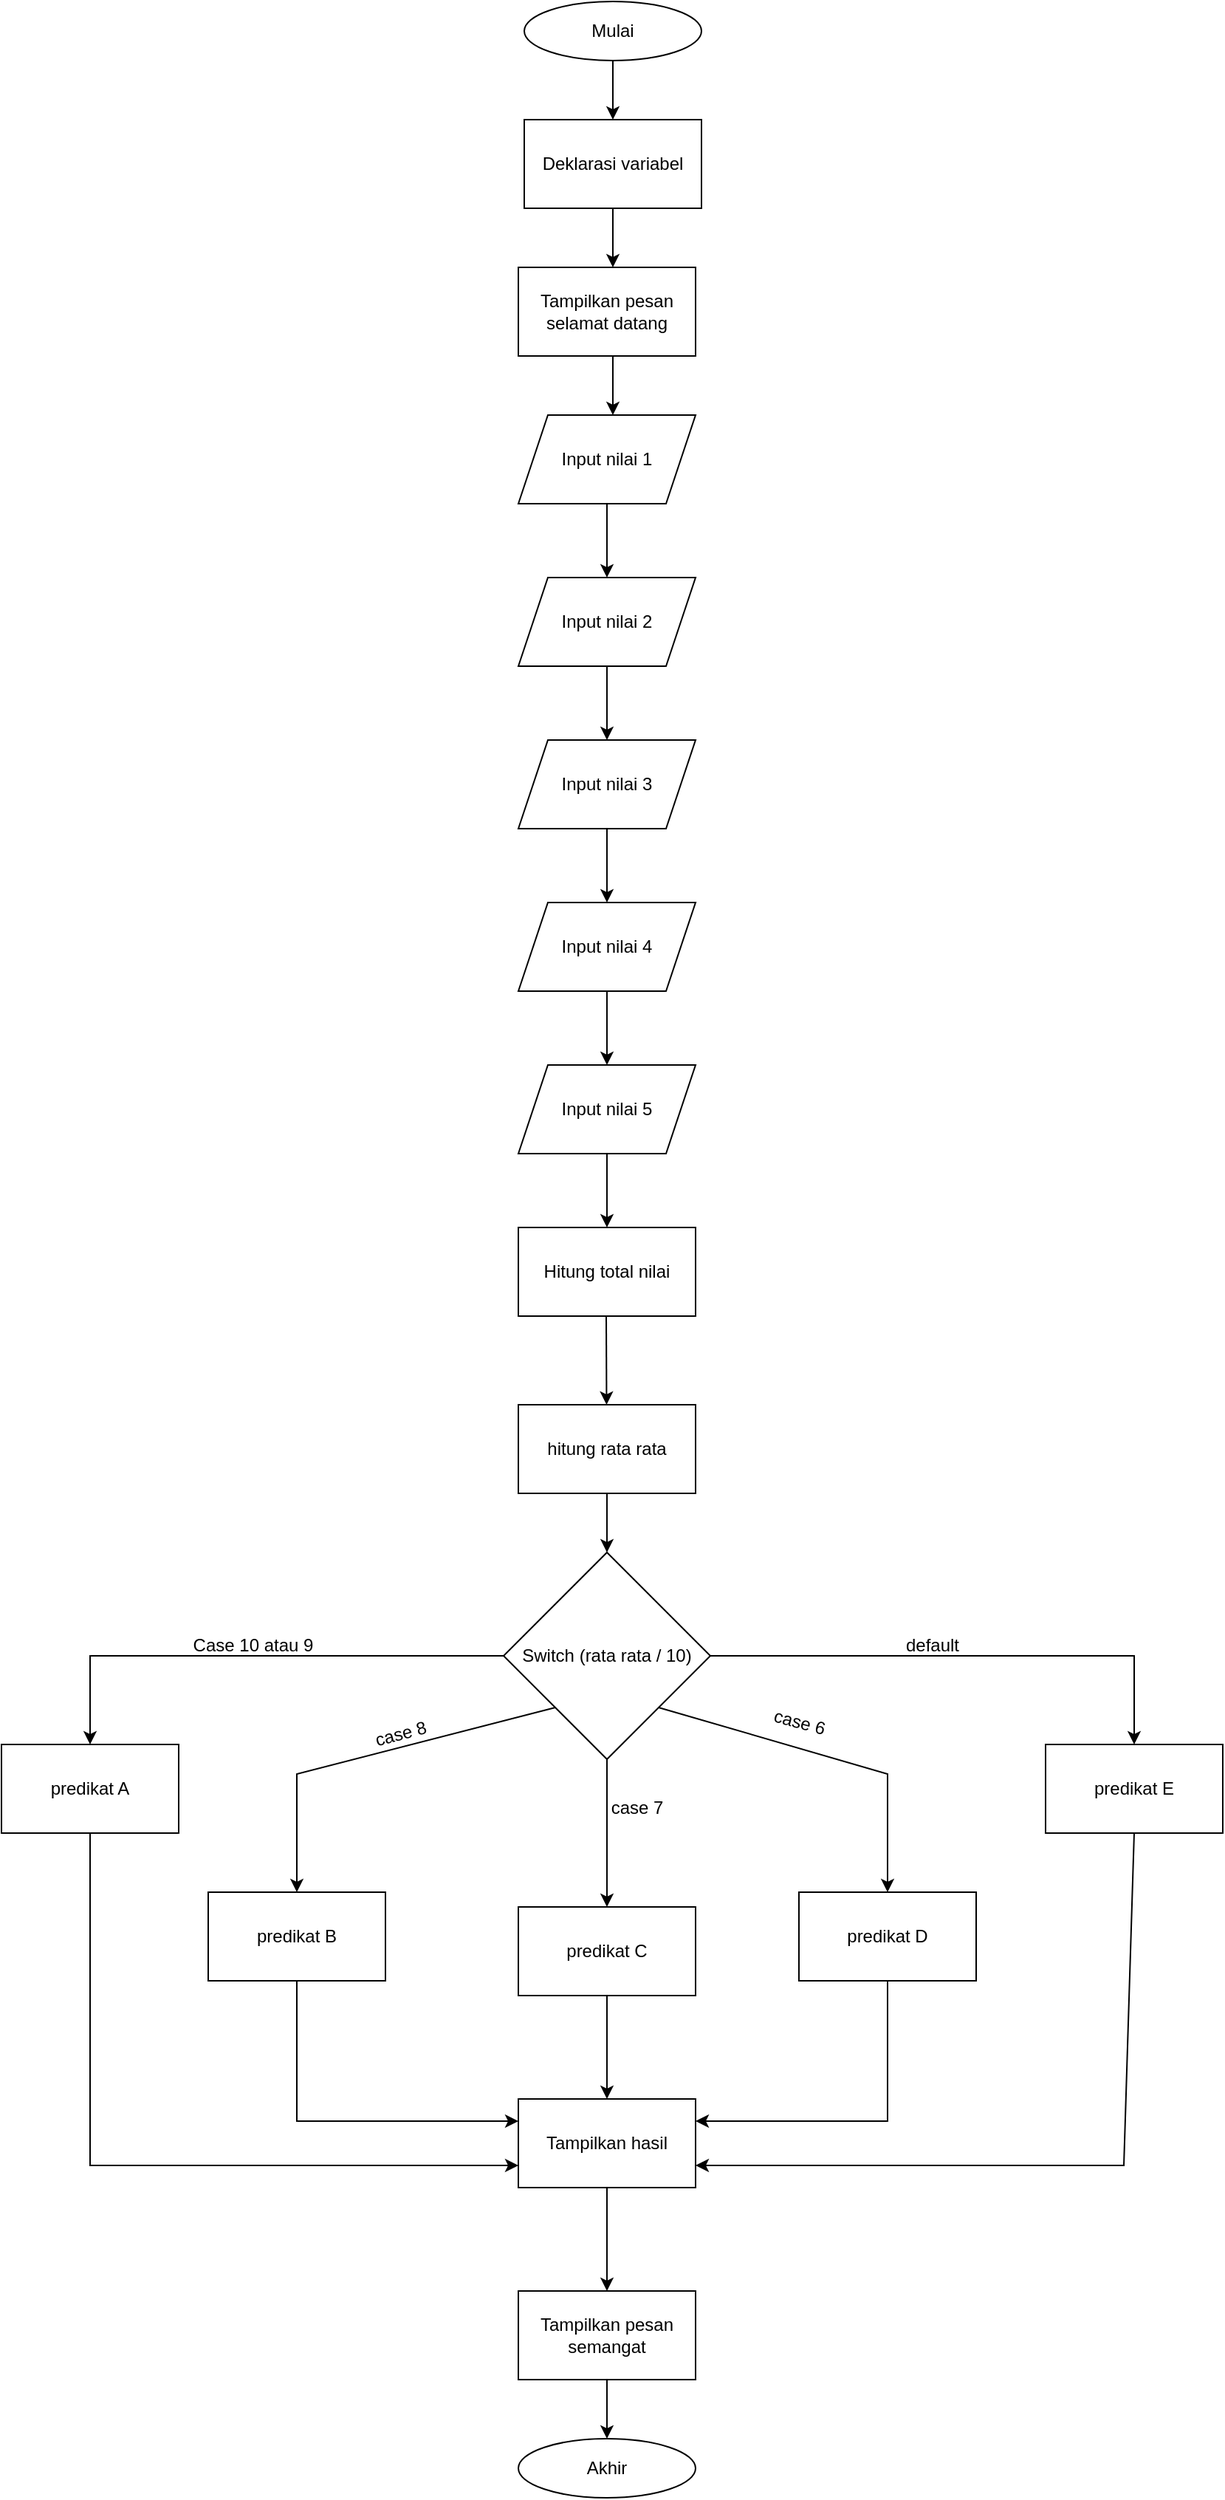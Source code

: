 <mxfile version="24.7.17">
  <diagram id="C5RBs43oDa-KdzZeNtuy" name="Page-1">
    <mxGraphModel dx="1050" dy="618" grid="1" gridSize="10" guides="1" tooltips="1" connect="1" arrows="1" fold="1" page="1" pageScale="1" pageWidth="827" pageHeight="1169" math="0" shadow="0">
      <root>
        <mxCell id="WIyWlLk6GJQsqaUBKTNV-0" />
        <mxCell id="WIyWlLk6GJQsqaUBKTNV-1" parent="WIyWlLk6GJQsqaUBKTNV-0" />
        <mxCell id="7ive3q4_X8eF2HenXf37-0" value="Mulai" style="ellipse;whiteSpace=wrap;html=1;" vertex="1" parent="WIyWlLk6GJQsqaUBKTNV-1">
          <mxGeometry x="354" width="120" height="40" as="geometry" />
        </mxCell>
        <mxCell id="7ive3q4_X8eF2HenXf37-1" value="" style="endArrow=classic;html=1;rounded=0;exitX=0.5;exitY=1;exitDx=0;exitDy=0;" edge="1" parent="WIyWlLk6GJQsqaUBKTNV-1" source="7ive3q4_X8eF2HenXf37-0">
          <mxGeometry width="50" height="50" relative="1" as="geometry">
            <mxPoint x="410" y="160" as="sourcePoint" />
            <mxPoint x="414" y="80" as="targetPoint" />
          </mxGeometry>
        </mxCell>
        <mxCell id="7ive3q4_X8eF2HenXf37-2" value="Deklarasi variabel" style="rounded=0;whiteSpace=wrap;html=1;" vertex="1" parent="WIyWlLk6GJQsqaUBKTNV-1">
          <mxGeometry x="354" y="80" width="120" height="60" as="geometry" />
        </mxCell>
        <mxCell id="7ive3q4_X8eF2HenXf37-3" value="" style="endArrow=classic;html=1;rounded=0;exitX=0.5;exitY=1;exitDx=0;exitDy=0;" edge="1" parent="WIyWlLk6GJQsqaUBKTNV-1" source="7ive3q4_X8eF2HenXf37-2">
          <mxGeometry width="50" height="50" relative="1" as="geometry">
            <mxPoint x="440" y="260" as="sourcePoint" />
            <mxPoint x="414" y="180" as="targetPoint" />
          </mxGeometry>
        </mxCell>
        <mxCell id="7ive3q4_X8eF2HenXf37-4" value="Tampilkan pesan selamat datang" style="rounded=0;whiteSpace=wrap;html=1;" vertex="1" parent="WIyWlLk6GJQsqaUBKTNV-1">
          <mxGeometry x="350" y="180" width="120" height="60" as="geometry" />
        </mxCell>
        <mxCell id="7ive3q4_X8eF2HenXf37-5" value="" style="endArrow=classic;html=1;rounded=0;" edge="1" parent="WIyWlLk6GJQsqaUBKTNV-1">
          <mxGeometry width="50" height="50" relative="1" as="geometry">
            <mxPoint x="414" y="240" as="sourcePoint" />
            <mxPoint x="414" y="280" as="targetPoint" />
          </mxGeometry>
        </mxCell>
        <mxCell id="7ive3q4_X8eF2HenXf37-6" value="Input nilai 1" style="shape=parallelogram;perimeter=parallelogramPerimeter;whiteSpace=wrap;html=1;fixedSize=1;" vertex="1" parent="WIyWlLk6GJQsqaUBKTNV-1">
          <mxGeometry x="350" y="280" width="120" height="60" as="geometry" />
        </mxCell>
        <mxCell id="7ive3q4_X8eF2HenXf37-7" value="" style="endArrow=classic;html=1;rounded=0;exitX=0.5;exitY=1;exitDx=0;exitDy=0;" edge="1" parent="WIyWlLk6GJQsqaUBKTNV-1" source="7ive3q4_X8eF2HenXf37-6">
          <mxGeometry width="50" height="50" relative="1" as="geometry">
            <mxPoint x="410" y="370" as="sourcePoint" />
            <mxPoint x="410" y="390" as="targetPoint" />
          </mxGeometry>
        </mxCell>
        <mxCell id="7ive3q4_X8eF2HenXf37-8" value="Input nilai 2" style="shape=parallelogram;perimeter=parallelogramPerimeter;whiteSpace=wrap;html=1;fixedSize=1;" vertex="1" parent="WIyWlLk6GJQsqaUBKTNV-1">
          <mxGeometry x="350" y="390" width="120" height="60" as="geometry" />
        </mxCell>
        <mxCell id="7ive3q4_X8eF2HenXf37-9" value="" style="endArrow=classic;html=1;rounded=0;exitX=0.5;exitY=1;exitDx=0;exitDy=0;" edge="1" parent="WIyWlLk6GJQsqaUBKTNV-1" source="7ive3q4_X8eF2HenXf37-8">
          <mxGeometry width="50" height="50" relative="1" as="geometry">
            <mxPoint x="410" y="480" as="sourcePoint" />
            <mxPoint x="410" y="500" as="targetPoint" />
          </mxGeometry>
        </mxCell>
        <mxCell id="7ive3q4_X8eF2HenXf37-10" value="Input nilai 3" style="shape=parallelogram;perimeter=parallelogramPerimeter;whiteSpace=wrap;html=1;fixedSize=1;" vertex="1" parent="WIyWlLk6GJQsqaUBKTNV-1">
          <mxGeometry x="350" y="500" width="120" height="60" as="geometry" />
        </mxCell>
        <mxCell id="7ive3q4_X8eF2HenXf37-11" value="" style="endArrow=classic;html=1;rounded=0;exitX=0.5;exitY=1;exitDx=0;exitDy=0;" edge="1" parent="WIyWlLk6GJQsqaUBKTNV-1" source="7ive3q4_X8eF2HenXf37-10">
          <mxGeometry width="50" height="50" relative="1" as="geometry">
            <mxPoint x="410" y="590" as="sourcePoint" />
            <mxPoint x="410" y="610" as="targetPoint" />
          </mxGeometry>
        </mxCell>
        <mxCell id="7ive3q4_X8eF2HenXf37-12" value="Input nilai 4" style="shape=parallelogram;perimeter=parallelogramPerimeter;whiteSpace=wrap;html=1;fixedSize=1;" vertex="1" parent="WIyWlLk6GJQsqaUBKTNV-1">
          <mxGeometry x="350" y="610" width="120" height="60" as="geometry" />
        </mxCell>
        <mxCell id="7ive3q4_X8eF2HenXf37-13" value="" style="endArrow=classic;html=1;rounded=0;exitX=0.5;exitY=1;exitDx=0;exitDy=0;" edge="1" parent="WIyWlLk6GJQsqaUBKTNV-1" source="7ive3q4_X8eF2HenXf37-12">
          <mxGeometry width="50" height="50" relative="1" as="geometry">
            <mxPoint x="410" y="700" as="sourcePoint" />
            <mxPoint x="410" y="720" as="targetPoint" />
          </mxGeometry>
        </mxCell>
        <mxCell id="7ive3q4_X8eF2HenXf37-14" value="Input nilai 5" style="shape=parallelogram;perimeter=parallelogramPerimeter;whiteSpace=wrap;html=1;fixedSize=1;" vertex="1" parent="WIyWlLk6GJQsqaUBKTNV-1">
          <mxGeometry x="350" y="720" width="120" height="60" as="geometry" />
        </mxCell>
        <mxCell id="7ive3q4_X8eF2HenXf37-15" value="" style="endArrow=classic;html=1;rounded=0;" edge="1" parent="WIyWlLk6GJQsqaUBKTNV-1">
          <mxGeometry width="50" height="50" relative="1" as="geometry">
            <mxPoint x="410" y="780" as="sourcePoint" />
            <mxPoint x="410" y="830" as="targetPoint" />
          </mxGeometry>
        </mxCell>
        <mxCell id="7ive3q4_X8eF2HenXf37-16" value="Hitung total nilai" style="rounded=0;whiteSpace=wrap;html=1;" vertex="1" parent="WIyWlLk6GJQsqaUBKTNV-1">
          <mxGeometry x="350" y="830" width="120" height="60" as="geometry" />
        </mxCell>
        <mxCell id="7ive3q4_X8eF2HenXf37-17" value="" style="endArrow=classic;html=1;rounded=0;exitX=0.623;exitY=1;exitDx=0;exitDy=0;exitPerimeter=0;" edge="1" parent="WIyWlLk6GJQsqaUBKTNV-1">
          <mxGeometry width="50" height="50" relative="1" as="geometry">
            <mxPoint x="409.5" y="890" as="sourcePoint" />
            <mxPoint x="409.74" y="950" as="targetPoint" />
          </mxGeometry>
        </mxCell>
        <mxCell id="7ive3q4_X8eF2HenXf37-18" value="hitung rata rata" style="rounded=0;whiteSpace=wrap;html=1;" vertex="1" parent="WIyWlLk6GJQsqaUBKTNV-1">
          <mxGeometry x="350" y="950" width="120" height="60" as="geometry" />
        </mxCell>
        <mxCell id="7ive3q4_X8eF2HenXf37-19" value="" style="endArrow=classic;html=1;rounded=0;exitX=0.5;exitY=1;exitDx=0;exitDy=0;" edge="1" parent="WIyWlLk6GJQsqaUBKTNV-1" source="7ive3q4_X8eF2HenXf37-18">
          <mxGeometry width="50" height="50" relative="1" as="geometry">
            <mxPoint x="440" y="1110" as="sourcePoint" />
            <mxPoint x="410" y="1050" as="targetPoint" />
          </mxGeometry>
        </mxCell>
        <mxCell id="7ive3q4_X8eF2HenXf37-20" value="Switch (rata rata / 10)" style="rhombus;whiteSpace=wrap;html=1;" vertex="1" parent="WIyWlLk6GJQsqaUBKTNV-1">
          <mxGeometry x="340" y="1050" width="140" height="140" as="geometry" />
        </mxCell>
        <mxCell id="7ive3q4_X8eF2HenXf37-21" value="" style="endArrow=classic;html=1;rounded=0;exitX=0;exitY=0.5;exitDx=0;exitDy=0;" edge="1" parent="WIyWlLk6GJQsqaUBKTNV-1" source="7ive3q4_X8eF2HenXf37-20">
          <mxGeometry width="50" height="50" relative="1" as="geometry">
            <mxPoint x="220" y="1130" as="sourcePoint" />
            <mxPoint x="60" y="1180" as="targetPoint" />
            <Array as="points">
              <mxPoint x="60" y="1120" />
            </Array>
          </mxGeometry>
        </mxCell>
        <mxCell id="7ive3q4_X8eF2HenXf37-22" value="predikat A" style="rounded=0;whiteSpace=wrap;html=1;" vertex="1" parent="WIyWlLk6GJQsqaUBKTNV-1">
          <mxGeometry y="1180" width="120" height="60" as="geometry" />
        </mxCell>
        <mxCell id="7ive3q4_X8eF2HenXf37-23" value="Case 10 atau 9" style="text;html=1;align=center;verticalAlign=middle;resizable=0;points=[];autosize=1;strokeColor=none;fillColor=none;" vertex="1" parent="WIyWlLk6GJQsqaUBKTNV-1">
          <mxGeometry x="120" y="1098" width="100" height="30" as="geometry" />
        </mxCell>
        <mxCell id="7ive3q4_X8eF2HenXf37-24" value="" style="endArrow=classic;html=1;rounded=0;exitX=0;exitY=1;exitDx=0;exitDy=0;" edge="1" parent="WIyWlLk6GJQsqaUBKTNV-1" source="7ive3q4_X8eF2HenXf37-20">
          <mxGeometry width="50" height="50" relative="1" as="geometry">
            <mxPoint x="260" y="1250" as="sourcePoint" />
            <mxPoint x="200" y="1280" as="targetPoint" />
            <Array as="points">
              <mxPoint x="200" y="1200" />
            </Array>
          </mxGeometry>
        </mxCell>
        <mxCell id="7ive3q4_X8eF2HenXf37-25" value="predikat B" style="rounded=0;whiteSpace=wrap;html=1;" vertex="1" parent="WIyWlLk6GJQsqaUBKTNV-1">
          <mxGeometry x="140" y="1280" width="120" height="60" as="geometry" />
        </mxCell>
        <mxCell id="7ive3q4_X8eF2HenXf37-26" value="" style="endArrow=classic;html=1;rounded=0;exitX=0.5;exitY=1;exitDx=0;exitDy=0;" edge="1" parent="WIyWlLk6GJQsqaUBKTNV-1" source="7ive3q4_X8eF2HenXf37-20">
          <mxGeometry width="50" height="50" relative="1" as="geometry">
            <mxPoint x="440" y="1280" as="sourcePoint" />
            <mxPoint x="410" y="1290" as="targetPoint" />
          </mxGeometry>
        </mxCell>
        <mxCell id="7ive3q4_X8eF2HenXf37-27" value="predikat C" style="rounded=0;whiteSpace=wrap;html=1;" vertex="1" parent="WIyWlLk6GJQsqaUBKTNV-1">
          <mxGeometry x="350" y="1290" width="120" height="60" as="geometry" />
        </mxCell>
        <mxCell id="7ive3q4_X8eF2HenXf37-28" value="" style="endArrow=classic;html=1;rounded=0;exitX=1;exitY=1;exitDx=0;exitDy=0;" edge="1" parent="WIyWlLk6GJQsqaUBKTNV-1" source="7ive3q4_X8eF2HenXf37-20">
          <mxGeometry width="50" height="50" relative="1" as="geometry">
            <mxPoint x="560" y="1230" as="sourcePoint" />
            <mxPoint x="600" y="1280" as="targetPoint" />
            <Array as="points">
              <mxPoint x="600" y="1200" />
            </Array>
          </mxGeometry>
        </mxCell>
        <mxCell id="7ive3q4_X8eF2HenXf37-29" value="predikat D" style="rounded=0;whiteSpace=wrap;html=1;" vertex="1" parent="WIyWlLk6GJQsqaUBKTNV-1">
          <mxGeometry x="540" y="1280" width="120" height="60" as="geometry" />
        </mxCell>
        <mxCell id="7ive3q4_X8eF2HenXf37-30" value="" style="endArrow=classic;html=1;rounded=0;exitX=1;exitY=0.5;exitDx=0;exitDy=0;entryX=0.5;entryY=0;entryDx=0;entryDy=0;" edge="1" parent="WIyWlLk6GJQsqaUBKTNV-1" source="7ive3q4_X8eF2HenXf37-20" target="7ive3q4_X8eF2HenXf37-31">
          <mxGeometry width="50" height="50" relative="1" as="geometry">
            <mxPoint x="520" y="1230" as="sourcePoint" />
            <mxPoint x="740" y="1180" as="targetPoint" />
            <Array as="points">
              <mxPoint x="767" y="1120" />
            </Array>
          </mxGeometry>
        </mxCell>
        <mxCell id="7ive3q4_X8eF2HenXf37-31" value="predikat E" style="rounded=0;whiteSpace=wrap;html=1;" vertex="1" parent="WIyWlLk6GJQsqaUBKTNV-1">
          <mxGeometry x="707" y="1180" width="120" height="60" as="geometry" />
        </mxCell>
        <mxCell id="7ive3q4_X8eF2HenXf37-32" value="case 8" style="text;html=1;align=center;verticalAlign=middle;resizable=0;points=[];autosize=1;strokeColor=none;fillColor=none;rotation=-15;" vertex="1" parent="WIyWlLk6GJQsqaUBKTNV-1">
          <mxGeometry x="240" y="1158" width="60" height="30" as="geometry" />
        </mxCell>
        <mxCell id="7ive3q4_X8eF2HenXf37-33" value="case 7" style="text;html=1;align=center;verticalAlign=middle;resizable=0;points=[];autosize=1;strokeColor=none;fillColor=none;" vertex="1" parent="WIyWlLk6GJQsqaUBKTNV-1">
          <mxGeometry x="400" y="1208" width="60" height="30" as="geometry" />
        </mxCell>
        <mxCell id="7ive3q4_X8eF2HenXf37-34" value="case 6" style="text;html=1;align=center;verticalAlign=middle;resizable=0;points=[];autosize=1;strokeColor=none;fillColor=none;rotation=15;" vertex="1" parent="WIyWlLk6GJQsqaUBKTNV-1">
          <mxGeometry x="510" y="1150" width="60" height="30" as="geometry" />
        </mxCell>
        <mxCell id="7ive3q4_X8eF2HenXf37-35" value="default" style="text;html=1;align=center;verticalAlign=middle;resizable=0;points=[];autosize=1;strokeColor=none;fillColor=none;" vertex="1" parent="WIyWlLk6GJQsqaUBKTNV-1">
          <mxGeometry x="600" y="1098" width="60" height="30" as="geometry" />
        </mxCell>
        <mxCell id="7ive3q4_X8eF2HenXf37-37" value="" style="endArrow=classic;html=1;rounded=0;exitX=0.5;exitY=1;exitDx=0;exitDy=0;" edge="1" parent="WIyWlLk6GJQsqaUBKTNV-1" source="7ive3q4_X8eF2HenXf37-27">
          <mxGeometry width="50" height="50" relative="1" as="geometry">
            <mxPoint x="430" y="1410" as="sourcePoint" />
            <mxPoint x="410" y="1420" as="targetPoint" />
          </mxGeometry>
        </mxCell>
        <mxCell id="7ive3q4_X8eF2HenXf37-39" value="Tampilkan hasil" style="rounded=0;whiteSpace=wrap;html=1;" vertex="1" parent="WIyWlLk6GJQsqaUBKTNV-1">
          <mxGeometry x="350" y="1420" width="120" height="60" as="geometry" />
        </mxCell>
        <mxCell id="7ive3q4_X8eF2HenXf37-40" value="" style="endArrow=classic;html=1;rounded=0;exitX=0.5;exitY=1;exitDx=0;exitDy=0;exitPerimeter=0;entryX=1;entryY=0.25;entryDx=0;entryDy=0;" edge="1" parent="WIyWlLk6GJQsqaUBKTNV-1" source="7ive3q4_X8eF2HenXf37-29" target="7ive3q4_X8eF2HenXf37-39">
          <mxGeometry width="50" height="50" relative="1" as="geometry">
            <mxPoint x="600" y="1380" as="sourcePoint" />
            <mxPoint x="610" y="1430" as="targetPoint" />
            <Array as="points">
              <mxPoint x="600" y="1435" />
            </Array>
          </mxGeometry>
        </mxCell>
        <mxCell id="7ive3q4_X8eF2HenXf37-41" value="" style="endArrow=classic;html=1;rounded=0;exitX=0.5;exitY=1;exitDx=0;exitDy=0;entryX=0;entryY=0.25;entryDx=0;entryDy=0;" edge="1" parent="WIyWlLk6GJQsqaUBKTNV-1" source="7ive3q4_X8eF2HenXf37-25" target="7ive3q4_X8eF2HenXf37-39">
          <mxGeometry width="50" height="50" relative="1" as="geometry">
            <mxPoint x="160" y="1410" as="sourcePoint" />
            <mxPoint x="210" y="1360" as="targetPoint" />
            <Array as="points">
              <mxPoint x="200" y="1435" />
            </Array>
          </mxGeometry>
        </mxCell>
        <mxCell id="7ive3q4_X8eF2HenXf37-42" value="" style="endArrow=classic;html=1;rounded=0;exitX=0.5;exitY=1;exitDx=0;exitDy=0;entryX=0;entryY=0.75;entryDx=0;entryDy=0;" edge="1" parent="WIyWlLk6GJQsqaUBKTNV-1" source="7ive3q4_X8eF2HenXf37-22" target="7ive3q4_X8eF2HenXf37-39">
          <mxGeometry width="50" height="50" relative="1" as="geometry">
            <mxPoint x="20" y="1320" as="sourcePoint" />
            <mxPoint x="70" y="1270" as="targetPoint" />
            <Array as="points">
              <mxPoint x="60" y="1465" />
            </Array>
          </mxGeometry>
        </mxCell>
        <mxCell id="7ive3q4_X8eF2HenXf37-43" value="" style="endArrow=classic;html=1;rounded=0;exitX=0.5;exitY=1;exitDx=0;exitDy=0;entryX=1;entryY=0.75;entryDx=0;entryDy=0;" edge="1" parent="WIyWlLk6GJQsqaUBKTNV-1" source="7ive3q4_X8eF2HenXf37-31" target="7ive3q4_X8eF2HenXf37-39">
          <mxGeometry width="50" height="50" relative="1" as="geometry">
            <mxPoint x="770" y="1380" as="sourcePoint" />
            <mxPoint x="820" y="1330" as="targetPoint" />
            <Array as="points">
              <mxPoint x="760" y="1465" />
            </Array>
          </mxGeometry>
        </mxCell>
        <mxCell id="7ive3q4_X8eF2HenXf37-44" value="" style="endArrow=classic;html=1;rounded=0;exitX=0.5;exitY=1;exitDx=0;exitDy=0;" edge="1" parent="WIyWlLk6GJQsqaUBKTNV-1" source="7ive3q4_X8eF2HenXf37-39">
          <mxGeometry width="50" height="50" relative="1" as="geometry">
            <mxPoint x="420" y="1530" as="sourcePoint" />
            <mxPoint x="410" y="1550" as="targetPoint" />
          </mxGeometry>
        </mxCell>
        <mxCell id="7ive3q4_X8eF2HenXf37-45" value="Tampilkan pesan semangat" style="rounded=0;whiteSpace=wrap;html=1;" vertex="1" parent="WIyWlLk6GJQsqaUBKTNV-1">
          <mxGeometry x="350" y="1550" width="120" height="60" as="geometry" />
        </mxCell>
        <mxCell id="7ive3q4_X8eF2HenXf37-46" value="" style="endArrow=classic;html=1;rounded=0;exitX=0.5;exitY=1;exitDx=0;exitDy=0;" edge="1" parent="WIyWlLk6GJQsqaUBKTNV-1" source="7ive3q4_X8eF2HenXf37-45">
          <mxGeometry width="50" height="50" relative="1" as="geometry">
            <mxPoint x="420" y="1700" as="sourcePoint" />
            <mxPoint x="410" y="1650" as="targetPoint" />
          </mxGeometry>
        </mxCell>
        <mxCell id="7ive3q4_X8eF2HenXf37-48" value="Akhir" style="ellipse;whiteSpace=wrap;html=1;" vertex="1" parent="WIyWlLk6GJQsqaUBKTNV-1">
          <mxGeometry x="350" y="1650" width="120" height="40" as="geometry" />
        </mxCell>
      </root>
    </mxGraphModel>
  </diagram>
</mxfile>

